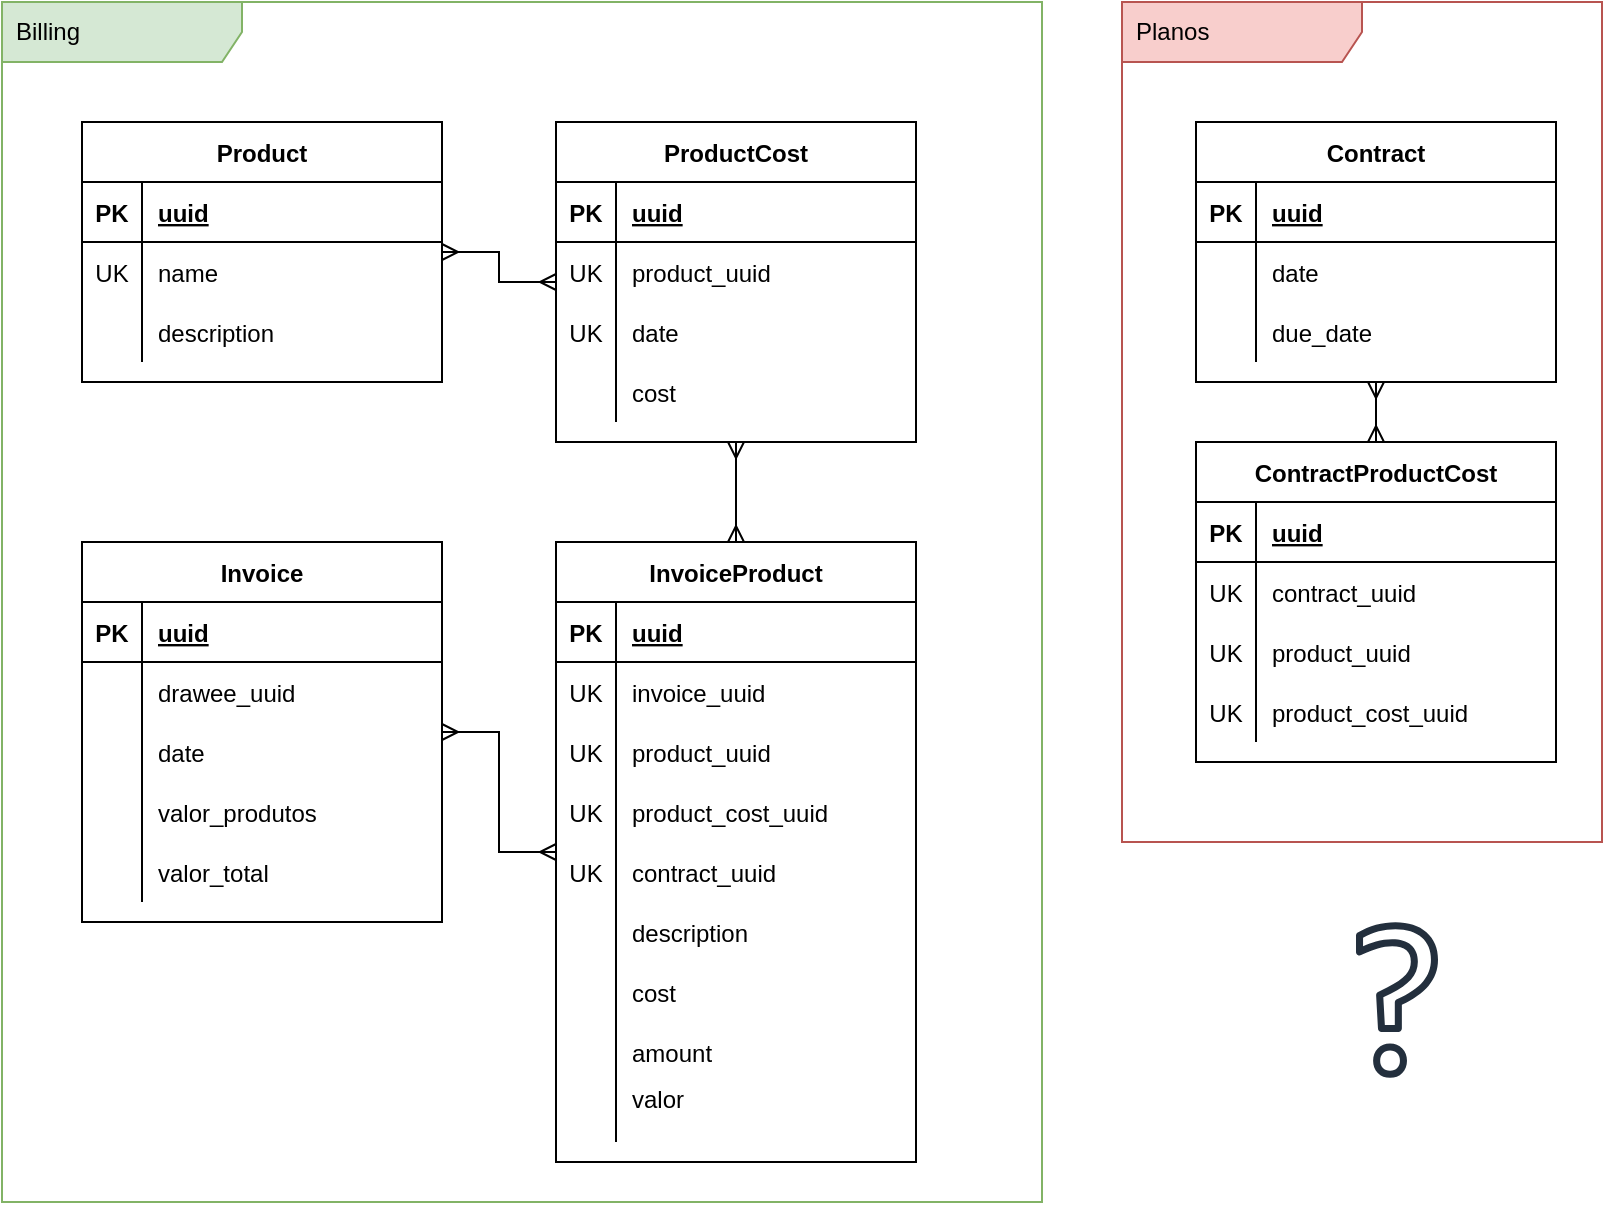 <mxfile version="21.2.1" type="device">
  <diagram id="7L22PX9QV5Uu25FfbXxa" name="Page-1">
    <mxGraphModel dx="1674" dy="765" grid="1" gridSize="10" guides="1" tooltips="1" connect="1" arrows="1" fold="1" page="1" pageScale="1" pageWidth="850" pageHeight="1100" math="0" shadow="0">
      <root>
        <mxCell id="0" />
        <mxCell id="1" parent="0" />
        <mxCell id="pGG53YKGma42JUIy1gXs-1" value="Billing" style="shape=umlFrame;whiteSpace=wrap;html=1;width=120;height=30;boundedLbl=1;verticalAlign=middle;align=left;spacingLeft=5;fillColor=#d5e8d4;strokeColor=#82b366;swimlaneFillColor=default;" parent="1" vertex="1">
          <mxGeometry x="23" y="30" width="520" height="600" as="geometry" />
        </mxCell>
        <mxCell id="pGG53YKGma42JUIy1gXs-2" value="Planos" style="shape=umlFrame;whiteSpace=wrap;html=1;width=120;height=30;boundedLbl=1;verticalAlign=middle;align=left;spacingLeft=5;fillColor=#f8cecc;strokeColor=#b85450;swimlaneFillColor=default;" parent="1" vertex="1">
          <mxGeometry x="583" y="30" width="240" height="420" as="geometry" />
        </mxCell>
        <mxCell id="pGG53YKGma42JUIy1gXs-35" value="Invoice" style="shape=table;startSize=30;container=1;collapsible=1;childLayout=tableLayout;fixedRows=1;rowLines=0;fontStyle=1;align=center;resizeLast=1;" parent="1" vertex="1">
          <mxGeometry x="63" y="300" width="180" height="190" as="geometry">
            <mxRectangle x="60" y="400" width="60" height="30" as="alternateBounds" />
          </mxGeometry>
        </mxCell>
        <mxCell id="pGG53YKGma42JUIy1gXs-36" value="" style="shape=tableRow;horizontal=0;startSize=0;swimlaneHead=0;swimlaneBody=0;fillColor=none;collapsible=0;dropTarget=0;points=[[0,0.5],[1,0.5]];portConstraint=eastwest;top=0;left=0;right=0;bottom=1;" parent="pGG53YKGma42JUIy1gXs-35" vertex="1">
          <mxGeometry y="30" width="180" height="30" as="geometry" />
        </mxCell>
        <mxCell id="pGG53YKGma42JUIy1gXs-37" value="PK" style="shape=partialRectangle;connectable=0;fillColor=none;top=0;left=0;bottom=0;right=0;fontStyle=1;overflow=hidden;" parent="pGG53YKGma42JUIy1gXs-36" vertex="1">
          <mxGeometry width="30" height="30" as="geometry">
            <mxRectangle width="30" height="30" as="alternateBounds" />
          </mxGeometry>
        </mxCell>
        <mxCell id="pGG53YKGma42JUIy1gXs-38" value="uuid" style="shape=partialRectangle;connectable=0;fillColor=none;top=0;left=0;bottom=0;right=0;align=left;spacingLeft=6;fontStyle=5;overflow=hidden;" parent="pGG53YKGma42JUIy1gXs-36" vertex="1">
          <mxGeometry x="30" width="150" height="30" as="geometry">
            <mxRectangle width="150" height="30" as="alternateBounds" />
          </mxGeometry>
        </mxCell>
        <mxCell id="pGG53YKGma42JUIy1gXs-45" value="" style="shape=tableRow;horizontal=0;startSize=0;swimlaneHead=0;swimlaneBody=0;fillColor=none;collapsible=0;dropTarget=0;points=[[0,0.5],[1,0.5]];portConstraint=eastwest;top=0;left=0;right=0;bottom=0;" parent="pGG53YKGma42JUIy1gXs-35" vertex="1">
          <mxGeometry y="60" width="180" height="30" as="geometry" />
        </mxCell>
        <mxCell id="pGG53YKGma42JUIy1gXs-46" value="" style="shape=partialRectangle;connectable=0;fillColor=none;top=0;left=0;bottom=0;right=0;fontStyle=0;overflow=hidden;" parent="pGG53YKGma42JUIy1gXs-45" vertex="1">
          <mxGeometry width="30" height="30" as="geometry">
            <mxRectangle width="30" height="30" as="alternateBounds" />
          </mxGeometry>
        </mxCell>
        <mxCell id="pGG53YKGma42JUIy1gXs-47" value="drawee_uuid" style="shape=partialRectangle;connectable=0;fillColor=none;top=0;left=0;bottom=0;right=0;align=left;spacingLeft=6;fontStyle=0;overflow=hidden;" parent="pGG53YKGma42JUIy1gXs-45" vertex="1">
          <mxGeometry x="30" width="150" height="30" as="geometry">
            <mxRectangle width="150" height="30" as="alternateBounds" />
          </mxGeometry>
        </mxCell>
        <mxCell id="pGG53YKGma42JUIy1gXs-39" value="" style="shape=tableRow;horizontal=0;startSize=0;swimlaneHead=0;swimlaneBody=0;fillColor=none;collapsible=0;dropTarget=0;points=[[0,0.5],[1,0.5]];portConstraint=eastwest;top=0;left=0;right=0;bottom=0;" parent="pGG53YKGma42JUIy1gXs-35" vertex="1">
          <mxGeometry y="90" width="180" height="30" as="geometry" />
        </mxCell>
        <mxCell id="pGG53YKGma42JUIy1gXs-40" value="" style="shape=partialRectangle;connectable=0;fillColor=none;top=0;left=0;bottom=0;right=0;editable=1;overflow=hidden;" parent="pGG53YKGma42JUIy1gXs-39" vertex="1">
          <mxGeometry width="30" height="30" as="geometry">
            <mxRectangle width="30" height="30" as="alternateBounds" />
          </mxGeometry>
        </mxCell>
        <mxCell id="pGG53YKGma42JUIy1gXs-41" value="date" style="shape=partialRectangle;connectable=0;fillColor=none;top=0;left=0;bottom=0;right=0;align=left;spacingLeft=6;overflow=hidden;" parent="pGG53YKGma42JUIy1gXs-39" vertex="1">
          <mxGeometry x="30" width="150" height="30" as="geometry">
            <mxRectangle width="150" height="30" as="alternateBounds" />
          </mxGeometry>
        </mxCell>
        <mxCell id="TY3acSl_LxQXNYoDr1w_-26" value="" style="shape=tableRow;horizontal=0;startSize=0;swimlaneHead=0;swimlaneBody=0;fillColor=none;collapsible=0;dropTarget=0;points=[[0,0.5],[1,0.5]];portConstraint=eastwest;top=0;left=0;right=0;bottom=0;" parent="pGG53YKGma42JUIy1gXs-35" vertex="1">
          <mxGeometry y="120" width="180" height="30" as="geometry" />
        </mxCell>
        <mxCell id="TY3acSl_LxQXNYoDr1w_-27" value="" style="shape=partialRectangle;connectable=0;fillColor=none;top=0;left=0;bottom=0;right=0;editable=1;overflow=hidden;" parent="TY3acSl_LxQXNYoDr1w_-26" vertex="1">
          <mxGeometry width="30" height="30" as="geometry">
            <mxRectangle width="30" height="30" as="alternateBounds" />
          </mxGeometry>
        </mxCell>
        <mxCell id="TY3acSl_LxQXNYoDr1w_-28" value="valor_produtos" style="shape=partialRectangle;connectable=0;fillColor=none;top=0;left=0;bottom=0;right=0;align=left;spacingLeft=6;overflow=hidden;" parent="TY3acSl_LxQXNYoDr1w_-26" vertex="1">
          <mxGeometry x="30" width="150" height="30" as="geometry">
            <mxRectangle width="150" height="30" as="alternateBounds" />
          </mxGeometry>
        </mxCell>
        <mxCell id="opJwd68ITmEmqTp9xZI9-37" value="" style="shape=tableRow;horizontal=0;startSize=0;swimlaneHead=0;swimlaneBody=0;fillColor=none;collapsible=0;dropTarget=0;points=[[0,0.5],[1,0.5]];portConstraint=eastwest;top=0;left=0;right=0;bottom=0;" vertex="1" parent="pGG53YKGma42JUIy1gXs-35">
          <mxGeometry y="150" width="180" height="30" as="geometry" />
        </mxCell>
        <mxCell id="opJwd68ITmEmqTp9xZI9-38" value="" style="shape=partialRectangle;connectable=0;fillColor=none;top=0;left=0;bottom=0;right=0;editable=1;overflow=hidden;" vertex="1" parent="opJwd68ITmEmqTp9xZI9-37">
          <mxGeometry width="30" height="30" as="geometry">
            <mxRectangle width="30" height="30" as="alternateBounds" />
          </mxGeometry>
        </mxCell>
        <mxCell id="opJwd68ITmEmqTp9xZI9-39" value="valor_total" style="shape=partialRectangle;connectable=0;fillColor=none;top=0;left=0;bottom=0;right=0;align=left;spacingLeft=6;overflow=hidden;" vertex="1" parent="opJwd68ITmEmqTp9xZI9-37">
          <mxGeometry x="30" width="150" height="30" as="geometry">
            <mxRectangle width="150" height="30" as="alternateBounds" />
          </mxGeometry>
        </mxCell>
        <mxCell id="7OLPTeiI4jVUDo6cS-9v-9" value="Product" style="shape=table;startSize=30;container=1;collapsible=1;childLayout=tableLayout;fixedRows=1;rowLines=0;fontStyle=1;align=center;resizeLast=1;" parent="1" vertex="1">
          <mxGeometry x="63" y="90" width="180" height="130" as="geometry">
            <mxRectangle x="60" y="400" width="60" height="30" as="alternateBounds" />
          </mxGeometry>
        </mxCell>
        <mxCell id="7OLPTeiI4jVUDo6cS-9v-10" value="" style="shape=tableRow;horizontal=0;startSize=0;swimlaneHead=0;swimlaneBody=0;fillColor=none;collapsible=0;dropTarget=0;points=[[0,0.5],[1,0.5]];portConstraint=eastwest;top=0;left=0;right=0;bottom=1;" parent="7OLPTeiI4jVUDo6cS-9v-9" vertex="1">
          <mxGeometry y="30" width="180" height="30" as="geometry" />
        </mxCell>
        <mxCell id="7OLPTeiI4jVUDo6cS-9v-11" value="PK" style="shape=partialRectangle;connectable=0;fillColor=none;top=0;left=0;bottom=0;right=0;fontStyle=1;overflow=hidden;" parent="7OLPTeiI4jVUDo6cS-9v-10" vertex="1">
          <mxGeometry width="30" height="30" as="geometry">
            <mxRectangle width="30" height="30" as="alternateBounds" />
          </mxGeometry>
        </mxCell>
        <mxCell id="7OLPTeiI4jVUDo6cS-9v-12" value="uuid" style="shape=partialRectangle;connectable=0;fillColor=none;top=0;left=0;bottom=0;right=0;align=left;spacingLeft=6;fontStyle=5;overflow=hidden;" parent="7OLPTeiI4jVUDo6cS-9v-10" vertex="1">
          <mxGeometry x="30" width="150" height="30" as="geometry">
            <mxRectangle width="150" height="30" as="alternateBounds" />
          </mxGeometry>
        </mxCell>
        <mxCell id="7OLPTeiI4jVUDo6cS-9v-44" value="" style="shape=tableRow;horizontal=0;startSize=0;swimlaneHead=0;swimlaneBody=0;fillColor=none;collapsible=0;dropTarget=0;points=[[0,0.5],[1,0.5]];portConstraint=eastwest;top=0;left=0;right=0;bottom=0;" parent="7OLPTeiI4jVUDo6cS-9v-9" vertex="1">
          <mxGeometry y="60" width="180" height="30" as="geometry" />
        </mxCell>
        <mxCell id="7OLPTeiI4jVUDo6cS-9v-45" value="UK" style="shape=partialRectangle;connectable=0;fillColor=none;top=0;left=0;bottom=0;right=0;fontStyle=0;overflow=hidden;" parent="7OLPTeiI4jVUDo6cS-9v-44" vertex="1">
          <mxGeometry width="30" height="30" as="geometry">
            <mxRectangle width="30" height="30" as="alternateBounds" />
          </mxGeometry>
        </mxCell>
        <mxCell id="7OLPTeiI4jVUDo6cS-9v-46" value="name" style="shape=partialRectangle;connectable=0;fillColor=none;top=0;left=0;bottom=0;right=0;align=left;spacingLeft=6;fontStyle=0;overflow=hidden;" parent="7OLPTeiI4jVUDo6cS-9v-44" vertex="1">
          <mxGeometry x="30" width="150" height="30" as="geometry">
            <mxRectangle width="150" height="30" as="alternateBounds" />
          </mxGeometry>
        </mxCell>
        <mxCell id="7OLPTeiI4jVUDo6cS-9v-13" value="" style="shape=tableRow;horizontal=0;startSize=0;swimlaneHead=0;swimlaneBody=0;fillColor=none;collapsible=0;dropTarget=0;points=[[0,0.5],[1,0.5]];portConstraint=eastwest;top=0;left=0;right=0;bottom=0;" parent="7OLPTeiI4jVUDo6cS-9v-9" vertex="1">
          <mxGeometry y="90" width="180" height="30" as="geometry" />
        </mxCell>
        <mxCell id="7OLPTeiI4jVUDo6cS-9v-14" value="" style="shape=partialRectangle;connectable=0;fillColor=none;top=0;left=0;bottom=0;right=0;editable=1;overflow=hidden;" parent="7OLPTeiI4jVUDo6cS-9v-13" vertex="1">
          <mxGeometry width="30" height="30" as="geometry">
            <mxRectangle width="30" height="30" as="alternateBounds" />
          </mxGeometry>
        </mxCell>
        <mxCell id="7OLPTeiI4jVUDo6cS-9v-15" value="description" style="shape=partialRectangle;connectable=0;fillColor=none;top=0;left=0;bottom=0;right=0;align=left;spacingLeft=6;overflow=hidden;" parent="7OLPTeiI4jVUDo6cS-9v-13" vertex="1">
          <mxGeometry x="30" width="150" height="30" as="geometry">
            <mxRectangle width="150" height="30" as="alternateBounds" />
          </mxGeometry>
        </mxCell>
        <mxCell id="opJwd68ITmEmqTp9xZI9-23" value="ProductCost" style="shape=table;startSize=30;container=1;collapsible=1;childLayout=tableLayout;fixedRows=1;rowLines=0;fontStyle=1;align=center;resizeLast=1;" vertex="1" parent="1">
          <mxGeometry x="300" y="90" width="180" height="160" as="geometry">
            <mxRectangle x="60" y="400" width="60" height="30" as="alternateBounds" />
          </mxGeometry>
        </mxCell>
        <mxCell id="opJwd68ITmEmqTp9xZI9-24" value="" style="shape=tableRow;horizontal=0;startSize=0;swimlaneHead=0;swimlaneBody=0;fillColor=none;collapsible=0;dropTarget=0;points=[[0,0.5],[1,0.5]];portConstraint=eastwest;top=0;left=0;right=0;bottom=1;" vertex="1" parent="opJwd68ITmEmqTp9xZI9-23">
          <mxGeometry y="30" width="180" height="30" as="geometry" />
        </mxCell>
        <mxCell id="opJwd68ITmEmqTp9xZI9-25" value="PK" style="shape=partialRectangle;connectable=0;fillColor=none;top=0;left=0;bottom=0;right=0;fontStyle=1;overflow=hidden;" vertex="1" parent="opJwd68ITmEmqTp9xZI9-24">
          <mxGeometry width="30" height="30" as="geometry">
            <mxRectangle width="30" height="30" as="alternateBounds" />
          </mxGeometry>
        </mxCell>
        <mxCell id="opJwd68ITmEmqTp9xZI9-26" value="uuid" style="shape=partialRectangle;connectable=0;fillColor=none;top=0;left=0;bottom=0;right=0;align=left;spacingLeft=6;fontStyle=5;overflow=hidden;" vertex="1" parent="opJwd68ITmEmqTp9xZI9-24">
          <mxGeometry x="30" width="150" height="30" as="geometry">
            <mxRectangle width="150" height="30" as="alternateBounds" />
          </mxGeometry>
        </mxCell>
        <mxCell id="opJwd68ITmEmqTp9xZI9-27" value="" style="shape=tableRow;horizontal=0;startSize=0;swimlaneHead=0;swimlaneBody=0;fillColor=none;collapsible=0;dropTarget=0;points=[[0,0.5],[1,0.5]];portConstraint=eastwest;top=0;left=0;right=0;bottom=0;" vertex="1" parent="opJwd68ITmEmqTp9xZI9-23">
          <mxGeometry y="60" width="180" height="30" as="geometry" />
        </mxCell>
        <mxCell id="opJwd68ITmEmqTp9xZI9-28" value="UK" style="shape=partialRectangle;connectable=0;fillColor=none;top=0;left=0;bottom=0;right=0;fontStyle=0;overflow=hidden;" vertex="1" parent="opJwd68ITmEmqTp9xZI9-27">
          <mxGeometry width="30" height="30" as="geometry">
            <mxRectangle width="30" height="30" as="alternateBounds" />
          </mxGeometry>
        </mxCell>
        <mxCell id="opJwd68ITmEmqTp9xZI9-29" value="product_uuid" style="shape=partialRectangle;connectable=0;fillColor=none;top=0;left=0;bottom=0;right=0;align=left;spacingLeft=6;fontStyle=0;overflow=hidden;" vertex="1" parent="opJwd68ITmEmqTp9xZI9-27">
          <mxGeometry x="30" width="150" height="30" as="geometry">
            <mxRectangle width="150" height="30" as="alternateBounds" />
          </mxGeometry>
        </mxCell>
        <mxCell id="opJwd68ITmEmqTp9xZI9-30" value="" style="shape=tableRow;horizontal=0;startSize=0;swimlaneHead=0;swimlaneBody=0;fillColor=none;collapsible=0;dropTarget=0;points=[[0,0.5],[1,0.5]];portConstraint=eastwest;top=0;left=0;right=0;bottom=0;" vertex="1" parent="opJwd68ITmEmqTp9xZI9-23">
          <mxGeometry y="90" width="180" height="30" as="geometry" />
        </mxCell>
        <mxCell id="opJwd68ITmEmqTp9xZI9-31" value="UK" style="shape=partialRectangle;connectable=0;fillColor=none;top=0;left=0;bottom=0;right=0;editable=1;overflow=hidden;" vertex="1" parent="opJwd68ITmEmqTp9xZI9-30">
          <mxGeometry width="30" height="30" as="geometry">
            <mxRectangle width="30" height="30" as="alternateBounds" />
          </mxGeometry>
        </mxCell>
        <mxCell id="opJwd68ITmEmqTp9xZI9-32" value="date" style="shape=partialRectangle;connectable=0;fillColor=none;top=0;left=0;bottom=0;right=0;align=left;spacingLeft=6;overflow=hidden;" vertex="1" parent="opJwd68ITmEmqTp9xZI9-30">
          <mxGeometry x="30" width="150" height="30" as="geometry">
            <mxRectangle width="150" height="30" as="alternateBounds" />
          </mxGeometry>
        </mxCell>
        <mxCell id="opJwd68ITmEmqTp9xZI9-33" value="" style="shape=tableRow;horizontal=0;startSize=0;swimlaneHead=0;swimlaneBody=0;fillColor=none;collapsible=0;dropTarget=0;points=[[0,0.5],[1,0.5]];portConstraint=eastwest;top=0;left=0;right=0;bottom=0;" vertex="1" parent="opJwd68ITmEmqTp9xZI9-23">
          <mxGeometry y="120" width="180" height="30" as="geometry" />
        </mxCell>
        <mxCell id="opJwd68ITmEmqTp9xZI9-34" value="" style="shape=partialRectangle;connectable=0;fillColor=none;top=0;left=0;bottom=0;right=0;editable=1;overflow=hidden;" vertex="1" parent="opJwd68ITmEmqTp9xZI9-33">
          <mxGeometry width="30" height="30" as="geometry">
            <mxRectangle width="30" height="30" as="alternateBounds" />
          </mxGeometry>
        </mxCell>
        <mxCell id="opJwd68ITmEmqTp9xZI9-35" value="cost" style="shape=partialRectangle;connectable=0;fillColor=none;top=0;left=0;bottom=0;right=0;align=left;spacingLeft=6;overflow=hidden;" vertex="1" parent="opJwd68ITmEmqTp9xZI9-33">
          <mxGeometry x="30" width="150" height="30" as="geometry">
            <mxRectangle width="150" height="30" as="alternateBounds" />
          </mxGeometry>
        </mxCell>
        <mxCell id="opJwd68ITmEmqTp9xZI9-36" style="edgeStyle=orthogonalEdgeStyle;rounded=0;orthogonalLoop=1;jettySize=auto;html=1;endArrow=ERmany;endFill=0;startArrow=ERmany;startFill=0;" edge="1" parent="1" source="7OLPTeiI4jVUDo6cS-9v-9" target="opJwd68ITmEmqTp9xZI9-23">
          <mxGeometry relative="1" as="geometry">
            <mxPoint x="253" y="399" as="sourcePoint" />
            <mxPoint x="333" y="399" as="targetPoint" />
          </mxGeometry>
        </mxCell>
        <mxCell id="opJwd68ITmEmqTp9xZI9-40" value="InvoiceProduct" style="shape=table;startSize=30;container=1;collapsible=1;childLayout=tableLayout;fixedRows=1;rowLines=0;fontStyle=1;align=center;resizeLast=1;" vertex="1" parent="1">
          <mxGeometry x="300" y="300" width="180" height="310" as="geometry">
            <mxRectangle x="60" y="400" width="60" height="30" as="alternateBounds" />
          </mxGeometry>
        </mxCell>
        <mxCell id="opJwd68ITmEmqTp9xZI9-41" value="" style="shape=tableRow;horizontal=0;startSize=0;swimlaneHead=0;swimlaneBody=0;fillColor=none;collapsible=0;dropTarget=0;points=[[0,0.5],[1,0.5]];portConstraint=eastwest;top=0;left=0;right=0;bottom=1;" vertex="1" parent="opJwd68ITmEmqTp9xZI9-40">
          <mxGeometry y="30" width="180" height="30" as="geometry" />
        </mxCell>
        <mxCell id="opJwd68ITmEmqTp9xZI9-42" value="PK" style="shape=partialRectangle;connectable=0;fillColor=none;top=0;left=0;bottom=0;right=0;fontStyle=1;overflow=hidden;" vertex="1" parent="opJwd68ITmEmqTp9xZI9-41">
          <mxGeometry width="30" height="30" as="geometry">
            <mxRectangle width="30" height="30" as="alternateBounds" />
          </mxGeometry>
        </mxCell>
        <mxCell id="opJwd68ITmEmqTp9xZI9-43" value="uuid" style="shape=partialRectangle;connectable=0;fillColor=none;top=0;left=0;bottom=0;right=0;align=left;spacingLeft=6;fontStyle=5;overflow=hidden;" vertex="1" parent="opJwd68ITmEmqTp9xZI9-41">
          <mxGeometry x="30" width="150" height="30" as="geometry">
            <mxRectangle width="150" height="30" as="alternateBounds" />
          </mxGeometry>
        </mxCell>
        <mxCell id="opJwd68ITmEmqTp9xZI9-44" value="" style="shape=tableRow;horizontal=0;startSize=0;swimlaneHead=0;swimlaneBody=0;fillColor=none;collapsible=0;dropTarget=0;points=[[0,0.5],[1,0.5]];portConstraint=eastwest;top=0;left=0;right=0;bottom=0;" vertex="1" parent="opJwd68ITmEmqTp9xZI9-40">
          <mxGeometry y="60" width="180" height="30" as="geometry" />
        </mxCell>
        <mxCell id="opJwd68ITmEmqTp9xZI9-45" value="UK" style="shape=partialRectangle;connectable=0;fillColor=none;top=0;left=0;bottom=0;right=0;fontStyle=0;overflow=hidden;" vertex="1" parent="opJwd68ITmEmqTp9xZI9-44">
          <mxGeometry width="30" height="30" as="geometry">
            <mxRectangle width="30" height="30" as="alternateBounds" />
          </mxGeometry>
        </mxCell>
        <mxCell id="opJwd68ITmEmqTp9xZI9-46" value="invoice_uuid" style="shape=partialRectangle;connectable=0;fillColor=none;top=0;left=0;bottom=0;right=0;align=left;spacingLeft=6;fontStyle=0;overflow=hidden;" vertex="1" parent="opJwd68ITmEmqTp9xZI9-44">
          <mxGeometry x="30" width="150" height="30" as="geometry">
            <mxRectangle width="150" height="30" as="alternateBounds" />
          </mxGeometry>
        </mxCell>
        <mxCell id="opJwd68ITmEmqTp9xZI9-47" value="" style="shape=tableRow;horizontal=0;startSize=0;swimlaneHead=0;swimlaneBody=0;fillColor=none;collapsible=0;dropTarget=0;points=[[0,0.5],[1,0.5]];portConstraint=eastwest;top=0;left=0;right=0;bottom=0;" vertex="1" parent="opJwd68ITmEmqTp9xZI9-40">
          <mxGeometry y="90" width="180" height="30" as="geometry" />
        </mxCell>
        <mxCell id="opJwd68ITmEmqTp9xZI9-48" value="UK" style="shape=partialRectangle;connectable=0;fillColor=none;top=0;left=0;bottom=0;right=0;editable=1;overflow=hidden;" vertex="1" parent="opJwd68ITmEmqTp9xZI9-47">
          <mxGeometry width="30" height="30" as="geometry">
            <mxRectangle width="30" height="30" as="alternateBounds" />
          </mxGeometry>
        </mxCell>
        <mxCell id="opJwd68ITmEmqTp9xZI9-49" value="product_uuid" style="shape=partialRectangle;connectable=0;fillColor=none;top=0;left=0;bottom=0;right=0;align=left;spacingLeft=6;overflow=hidden;" vertex="1" parent="opJwd68ITmEmqTp9xZI9-47">
          <mxGeometry x="30" width="150" height="30" as="geometry">
            <mxRectangle width="150" height="30" as="alternateBounds" />
          </mxGeometry>
        </mxCell>
        <mxCell id="opJwd68ITmEmqTp9xZI9-50" value="" style="shape=tableRow;horizontal=0;startSize=0;swimlaneHead=0;swimlaneBody=0;fillColor=none;collapsible=0;dropTarget=0;points=[[0,0.5],[1,0.5]];portConstraint=eastwest;top=0;left=0;right=0;bottom=0;" vertex="1" parent="opJwd68ITmEmqTp9xZI9-40">
          <mxGeometry y="120" width="180" height="30" as="geometry" />
        </mxCell>
        <mxCell id="opJwd68ITmEmqTp9xZI9-51" value="UK" style="shape=partialRectangle;connectable=0;fillColor=none;top=0;left=0;bottom=0;right=0;editable=1;overflow=hidden;" vertex="1" parent="opJwd68ITmEmqTp9xZI9-50">
          <mxGeometry width="30" height="30" as="geometry">
            <mxRectangle width="30" height="30" as="alternateBounds" />
          </mxGeometry>
        </mxCell>
        <mxCell id="opJwd68ITmEmqTp9xZI9-52" value="product_cost_uuid" style="shape=partialRectangle;connectable=0;fillColor=none;top=0;left=0;bottom=0;right=0;align=left;spacingLeft=6;overflow=hidden;" vertex="1" parent="opJwd68ITmEmqTp9xZI9-50">
          <mxGeometry x="30" width="150" height="30" as="geometry">
            <mxRectangle width="150" height="30" as="alternateBounds" />
          </mxGeometry>
        </mxCell>
        <mxCell id="opJwd68ITmEmqTp9xZI9-96" value="" style="shape=tableRow;horizontal=0;startSize=0;swimlaneHead=0;swimlaneBody=0;fillColor=none;collapsible=0;dropTarget=0;points=[[0,0.5],[1,0.5]];portConstraint=eastwest;top=0;left=0;right=0;bottom=0;" vertex="1" parent="opJwd68ITmEmqTp9xZI9-40">
          <mxGeometry y="150" width="180" height="30" as="geometry" />
        </mxCell>
        <mxCell id="opJwd68ITmEmqTp9xZI9-97" value="UK" style="shape=partialRectangle;connectable=0;fillColor=none;top=0;left=0;bottom=0;right=0;editable=1;overflow=hidden;" vertex="1" parent="opJwd68ITmEmqTp9xZI9-96">
          <mxGeometry width="30" height="30" as="geometry">
            <mxRectangle width="30" height="30" as="alternateBounds" />
          </mxGeometry>
        </mxCell>
        <mxCell id="opJwd68ITmEmqTp9xZI9-98" value="contract_uuid" style="shape=partialRectangle;connectable=0;fillColor=none;top=0;left=0;bottom=0;right=0;align=left;spacingLeft=6;overflow=hidden;" vertex="1" parent="opJwd68ITmEmqTp9xZI9-96">
          <mxGeometry x="30" width="150" height="30" as="geometry">
            <mxRectangle width="150" height="30" as="alternateBounds" />
          </mxGeometry>
        </mxCell>
        <mxCell id="opJwd68ITmEmqTp9xZI9-68" value="" style="shape=tableRow;horizontal=0;startSize=0;swimlaneHead=0;swimlaneBody=0;fillColor=none;collapsible=0;dropTarget=0;points=[[0,0.5],[1,0.5]];portConstraint=eastwest;top=0;left=0;right=0;bottom=0;" vertex="1" parent="opJwd68ITmEmqTp9xZI9-40">
          <mxGeometry y="180" width="180" height="30" as="geometry" />
        </mxCell>
        <mxCell id="opJwd68ITmEmqTp9xZI9-69" value="" style="shape=partialRectangle;connectable=0;fillColor=none;top=0;left=0;bottom=0;right=0;editable=1;overflow=hidden;" vertex="1" parent="opJwd68ITmEmqTp9xZI9-68">
          <mxGeometry width="30" height="30" as="geometry">
            <mxRectangle width="30" height="30" as="alternateBounds" />
          </mxGeometry>
        </mxCell>
        <mxCell id="opJwd68ITmEmqTp9xZI9-70" value="description" style="shape=partialRectangle;connectable=0;fillColor=none;top=0;left=0;bottom=0;right=0;align=left;spacingLeft=6;overflow=hidden;" vertex="1" parent="opJwd68ITmEmqTp9xZI9-68">
          <mxGeometry x="30" width="150" height="30" as="geometry">
            <mxRectangle width="150" height="30" as="alternateBounds" />
          </mxGeometry>
        </mxCell>
        <mxCell id="opJwd68ITmEmqTp9xZI9-53" value="" style="shape=tableRow;horizontal=0;startSize=0;swimlaneHead=0;swimlaneBody=0;fillColor=none;collapsible=0;dropTarget=0;points=[[0,0.5],[1,0.5]];portConstraint=eastwest;top=0;left=0;right=0;bottom=0;" vertex="1" parent="opJwd68ITmEmqTp9xZI9-40">
          <mxGeometry y="210" width="180" height="30" as="geometry" />
        </mxCell>
        <mxCell id="opJwd68ITmEmqTp9xZI9-54" value="" style="shape=partialRectangle;connectable=0;fillColor=none;top=0;left=0;bottom=0;right=0;editable=1;overflow=hidden;" vertex="1" parent="opJwd68ITmEmqTp9xZI9-53">
          <mxGeometry width="30" height="30" as="geometry">
            <mxRectangle width="30" height="30" as="alternateBounds" />
          </mxGeometry>
        </mxCell>
        <mxCell id="opJwd68ITmEmqTp9xZI9-55" value="cost" style="shape=partialRectangle;connectable=0;fillColor=none;top=0;left=0;bottom=0;right=0;align=left;spacingLeft=6;overflow=hidden;" vertex="1" parent="opJwd68ITmEmqTp9xZI9-53">
          <mxGeometry x="30" width="150" height="30" as="geometry">
            <mxRectangle width="150" height="30" as="alternateBounds" />
          </mxGeometry>
        </mxCell>
        <mxCell id="opJwd68ITmEmqTp9xZI9-59" value="" style="shape=tableRow;horizontal=0;startSize=0;swimlaneHead=0;swimlaneBody=0;fillColor=none;collapsible=0;dropTarget=0;points=[[0,0.5],[1,0.5]];portConstraint=eastwest;top=0;left=0;right=0;bottom=0;" vertex="1" parent="opJwd68ITmEmqTp9xZI9-40">
          <mxGeometry y="240" width="180" height="30" as="geometry" />
        </mxCell>
        <mxCell id="opJwd68ITmEmqTp9xZI9-60" value="" style="shape=partialRectangle;connectable=0;fillColor=none;top=0;left=0;bottom=0;right=0;editable=1;overflow=hidden;" vertex="1" parent="opJwd68ITmEmqTp9xZI9-59">
          <mxGeometry width="30" height="30" as="geometry">
            <mxRectangle width="30" height="30" as="alternateBounds" />
          </mxGeometry>
        </mxCell>
        <mxCell id="opJwd68ITmEmqTp9xZI9-61" value="amount" style="shape=partialRectangle;connectable=0;fillColor=none;top=0;left=0;bottom=0;right=0;align=left;spacingLeft=6;overflow=hidden;" vertex="1" parent="opJwd68ITmEmqTp9xZI9-59">
          <mxGeometry x="30" width="150" height="30" as="geometry">
            <mxRectangle width="150" height="30" as="alternateBounds" />
          </mxGeometry>
        </mxCell>
        <mxCell id="opJwd68ITmEmqTp9xZI9-62" value="" style="shape=tableRow;horizontal=0;startSize=0;swimlaneHead=0;swimlaneBody=0;fillColor=none;collapsible=0;dropTarget=0;points=[[0,0.5],[1,0.5]];portConstraint=eastwest;top=0;left=0;right=0;bottom=0;" vertex="1" parent="opJwd68ITmEmqTp9xZI9-40">
          <mxGeometry y="270" width="180" height="30" as="geometry" />
        </mxCell>
        <mxCell id="opJwd68ITmEmqTp9xZI9-63" value="" style="shape=partialRectangle;connectable=0;fillColor=none;top=0;left=0;bottom=0;right=0;editable=1;overflow=hidden;" vertex="1" parent="opJwd68ITmEmqTp9xZI9-62">
          <mxGeometry width="30" height="30" as="geometry">
            <mxRectangle width="30" height="30" as="alternateBounds" />
          </mxGeometry>
        </mxCell>
        <mxCell id="opJwd68ITmEmqTp9xZI9-64" value="valor&#xa;" style="shape=partialRectangle;connectable=0;fillColor=none;top=0;left=0;bottom=0;right=0;align=left;spacingLeft=6;overflow=hidden;" vertex="1" parent="opJwd68ITmEmqTp9xZI9-62">
          <mxGeometry x="30" width="150" height="30" as="geometry">
            <mxRectangle width="150" height="30" as="alternateBounds" />
          </mxGeometry>
        </mxCell>
        <mxCell id="opJwd68ITmEmqTp9xZI9-65" value="" style="sketch=0;outlineConnect=0;fontColor=#232F3E;gradientColor=none;fillColor=#232F3D;strokeColor=none;dashed=0;verticalLabelPosition=bottom;verticalAlign=top;align=center;html=1;fontSize=12;fontStyle=0;aspect=fixed;pointerEvents=1;shape=mxgraph.aws4.question;" vertex="1" parent="1">
          <mxGeometry x="700" y="490" width="41" height="78" as="geometry" />
        </mxCell>
        <mxCell id="opJwd68ITmEmqTp9xZI9-66" style="edgeStyle=orthogonalEdgeStyle;rounded=0;orthogonalLoop=1;jettySize=auto;html=1;endArrow=ERmany;endFill=0;startArrow=ERmany;startFill=0;" edge="1" parent="1" source="opJwd68ITmEmqTp9xZI9-23" target="opJwd68ITmEmqTp9xZI9-40">
          <mxGeometry relative="1" as="geometry">
            <mxPoint x="253" y="165" as="sourcePoint" />
            <mxPoint x="310" y="180" as="targetPoint" />
          </mxGeometry>
        </mxCell>
        <mxCell id="opJwd68ITmEmqTp9xZI9-67" style="edgeStyle=orthogonalEdgeStyle;rounded=0;orthogonalLoop=1;jettySize=auto;html=1;endArrow=ERmany;endFill=0;startArrow=ERmany;startFill=0;" edge="1" parent="1" source="pGG53YKGma42JUIy1gXs-35" target="opJwd68ITmEmqTp9xZI9-40">
          <mxGeometry relative="1" as="geometry">
            <mxPoint x="263" y="175" as="sourcePoint" />
            <mxPoint x="320" y="190" as="targetPoint" />
          </mxGeometry>
        </mxCell>
        <mxCell id="opJwd68ITmEmqTp9xZI9-71" value="Contract" style="shape=table;startSize=30;container=1;collapsible=1;childLayout=tableLayout;fixedRows=1;rowLines=0;fontStyle=1;align=center;resizeLast=1;" vertex="1" parent="1">
          <mxGeometry x="620" y="90" width="180" height="130" as="geometry">
            <mxRectangle x="60" y="400" width="60" height="30" as="alternateBounds" />
          </mxGeometry>
        </mxCell>
        <mxCell id="opJwd68ITmEmqTp9xZI9-72" value="" style="shape=tableRow;horizontal=0;startSize=0;swimlaneHead=0;swimlaneBody=0;fillColor=none;collapsible=0;dropTarget=0;points=[[0,0.5],[1,0.5]];portConstraint=eastwest;top=0;left=0;right=0;bottom=1;" vertex="1" parent="opJwd68ITmEmqTp9xZI9-71">
          <mxGeometry y="30" width="180" height="30" as="geometry" />
        </mxCell>
        <mxCell id="opJwd68ITmEmqTp9xZI9-73" value="PK" style="shape=partialRectangle;connectable=0;fillColor=none;top=0;left=0;bottom=0;right=0;fontStyle=1;overflow=hidden;" vertex="1" parent="opJwd68ITmEmqTp9xZI9-72">
          <mxGeometry width="30" height="30" as="geometry">
            <mxRectangle width="30" height="30" as="alternateBounds" />
          </mxGeometry>
        </mxCell>
        <mxCell id="opJwd68ITmEmqTp9xZI9-74" value="uuid" style="shape=partialRectangle;connectable=0;fillColor=none;top=0;left=0;bottom=0;right=0;align=left;spacingLeft=6;fontStyle=5;overflow=hidden;" vertex="1" parent="opJwd68ITmEmqTp9xZI9-72">
          <mxGeometry x="30" width="150" height="30" as="geometry">
            <mxRectangle width="150" height="30" as="alternateBounds" />
          </mxGeometry>
        </mxCell>
        <mxCell id="opJwd68ITmEmqTp9xZI9-75" value="" style="shape=tableRow;horizontal=0;startSize=0;swimlaneHead=0;swimlaneBody=0;fillColor=none;collapsible=0;dropTarget=0;points=[[0,0.5],[1,0.5]];portConstraint=eastwest;top=0;left=0;right=0;bottom=0;" vertex="1" parent="opJwd68ITmEmqTp9xZI9-71">
          <mxGeometry y="60" width="180" height="30" as="geometry" />
        </mxCell>
        <mxCell id="opJwd68ITmEmqTp9xZI9-76" value="" style="shape=partialRectangle;connectable=0;fillColor=none;top=0;left=0;bottom=0;right=0;fontStyle=0;overflow=hidden;" vertex="1" parent="opJwd68ITmEmqTp9xZI9-75">
          <mxGeometry width="30" height="30" as="geometry">
            <mxRectangle width="30" height="30" as="alternateBounds" />
          </mxGeometry>
        </mxCell>
        <mxCell id="opJwd68ITmEmqTp9xZI9-77" value="date" style="shape=partialRectangle;connectable=0;fillColor=none;top=0;left=0;bottom=0;right=0;align=left;spacingLeft=6;fontStyle=0;overflow=hidden;" vertex="1" parent="opJwd68ITmEmqTp9xZI9-75">
          <mxGeometry x="30" width="150" height="30" as="geometry">
            <mxRectangle width="150" height="30" as="alternateBounds" />
          </mxGeometry>
        </mxCell>
        <mxCell id="opJwd68ITmEmqTp9xZI9-92" value="" style="shape=tableRow;horizontal=0;startSize=0;swimlaneHead=0;swimlaneBody=0;fillColor=none;collapsible=0;dropTarget=0;points=[[0,0.5],[1,0.5]];portConstraint=eastwest;top=0;left=0;right=0;bottom=0;" vertex="1" parent="opJwd68ITmEmqTp9xZI9-71">
          <mxGeometry y="90" width="180" height="30" as="geometry" />
        </mxCell>
        <mxCell id="opJwd68ITmEmqTp9xZI9-93" value="" style="shape=partialRectangle;connectable=0;fillColor=none;top=0;left=0;bottom=0;right=0;fontStyle=0;overflow=hidden;" vertex="1" parent="opJwd68ITmEmqTp9xZI9-92">
          <mxGeometry width="30" height="30" as="geometry">
            <mxRectangle width="30" height="30" as="alternateBounds" />
          </mxGeometry>
        </mxCell>
        <mxCell id="opJwd68ITmEmqTp9xZI9-94" value="due_date" style="shape=partialRectangle;connectable=0;fillColor=none;top=0;left=0;bottom=0;right=0;align=left;spacingLeft=6;fontStyle=0;overflow=hidden;" vertex="1" parent="opJwd68ITmEmqTp9xZI9-92">
          <mxGeometry x="30" width="150" height="30" as="geometry">
            <mxRectangle width="150" height="30" as="alternateBounds" />
          </mxGeometry>
        </mxCell>
        <mxCell id="opJwd68ITmEmqTp9xZI9-81" value="ContractProductCost" style="shape=table;startSize=30;container=1;collapsible=1;childLayout=tableLayout;fixedRows=1;rowLines=0;fontStyle=1;align=center;resizeLast=1;" vertex="1" parent="1">
          <mxGeometry x="620" y="250" width="180" height="160" as="geometry">
            <mxRectangle x="60" y="400" width="60" height="30" as="alternateBounds" />
          </mxGeometry>
        </mxCell>
        <mxCell id="opJwd68ITmEmqTp9xZI9-82" value="" style="shape=tableRow;horizontal=0;startSize=0;swimlaneHead=0;swimlaneBody=0;fillColor=none;collapsible=0;dropTarget=0;points=[[0,0.5],[1,0.5]];portConstraint=eastwest;top=0;left=0;right=0;bottom=1;" vertex="1" parent="opJwd68ITmEmqTp9xZI9-81">
          <mxGeometry y="30" width="180" height="30" as="geometry" />
        </mxCell>
        <mxCell id="opJwd68ITmEmqTp9xZI9-83" value="PK" style="shape=partialRectangle;connectable=0;fillColor=none;top=0;left=0;bottom=0;right=0;fontStyle=1;overflow=hidden;" vertex="1" parent="opJwd68ITmEmqTp9xZI9-82">
          <mxGeometry width="30" height="30" as="geometry">
            <mxRectangle width="30" height="30" as="alternateBounds" />
          </mxGeometry>
        </mxCell>
        <mxCell id="opJwd68ITmEmqTp9xZI9-84" value="uuid" style="shape=partialRectangle;connectable=0;fillColor=none;top=0;left=0;bottom=0;right=0;align=left;spacingLeft=6;fontStyle=5;overflow=hidden;" vertex="1" parent="opJwd68ITmEmqTp9xZI9-82">
          <mxGeometry x="30" width="150" height="30" as="geometry">
            <mxRectangle width="150" height="30" as="alternateBounds" />
          </mxGeometry>
        </mxCell>
        <mxCell id="opJwd68ITmEmqTp9xZI9-85" value="" style="shape=tableRow;horizontal=0;startSize=0;swimlaneHead=0;swimlaneBody=0;fillColor=none;collapsible=0;dropTarget=0;points=[[0,0.5],[1,0.5]];portConstraint=eastwest;top=0;left=0;right=0;bottom=0;" vertex="1" parent="opJwd68ITmEmqTp9xZI9-81">
          <mxGeometry y="60" width="180" height="30" as="geometry" />
        </mxCell>
        <mxCell id="opJwd68ITmEmqTp9xZI9-86" value="UK" style="shape=partialRectangle;connectable=0;fillColor=none;top=0;left=0;bottom=0;right=0;fontStyle=0;overflow=hidden;" vertex="1" parent="opJwd68ITmEmqTp9xZI9-85">
          <mxGeometry width="30" height="30" as="geometry">
            <mxRectangle width="30" height="30" as="alternateBounds" />
          </mxGeometry>
        </mxCell>
        <mxCell id="opJwd68ITmEmqTp9xZI9-87" value="contract_uuid" style="shape=partialRectangle;connectable=0;fillColor=none;top=0;left=0;bottom=0;right=0;align=left;spacingLeft=6;fontStyle=0;overflow=hidden;" vertex="1" parent="opJwd68ITmEmqTp9xZI9-85">
          <mxGeometry x="30" width="150" height="30" as="geometry">
            <mxRectangle width="150" height="30" as="alternateBounds" />
          </mxGeometry>
        </mxCell>
        <mxCell id="opJwd68ITmEmqTp9xZI9-78" value="" style="shape=tableRow;horizontal=0;startSize=0;swimlaneHead=0;swimlaneBody=0;fillColor=none;collapsible=0;dropTarget=0;points=[[0,0.5],[1,0.5]];portConstraint=eastwest;top=0;left=0;right=0;bottom=0;" vertex="1" parent="opJwd68ITmEmqTp9xZI9-81">
          <mxGeometry y="90" width="180" height="30" as="geometry" />
        </mxCell>
        <mxCell id="opJwd68ITmEmqTp9xZI9-79" value="UK" style="shape=partialRectangle;connectable=0;fillColor=none;top=0;left=0;bottom=0;right=0;editable=1;overflow=hidden;" vertex="1" parent="opJwd68ITmEmqTp9xZI9-78">
          <mxGeometry width="30" height="30" as="geometry">
            <mxRectangle width="30" height="30" as="alternateBounds" />
          </mxGeometry>
        </mxCell>
        <mxCell id="opJwd68ITmEmqTp9xZI9-80" value="product_uuid" style="shape=partialRectangle;connectable=0;fillColor=none;top=0;left=0;bottom=0;right=0;align=left;spacingLeft=6;overflow=hidden;" vertex="1" parent="opJwd68ITmEmqTp9xZI9-78">
          <mxGeometry x="30" width="150" height="30" as="geometry">
            <mxRectangle width="150" height="30" as="alternateBounds" />
          </mxGeometry>
        </mxCell>
        <mxCell id="opJwd68ITmEmqTp9xZI9-88" value="" style="shape=tableRow;horizontal=0;startSize=0;swimlaneHead=0;swimlaneBody=0;fillColor=none;collapsible=0;dropTarget=0;points=[[0,0.5],[1,0.5]];portConstraint=eastwest;top=0;left=0;right=0;bottom=0;" vertex="1" parent="opJwd68ITmEmqTp9xZI9-81">
          <mxGeometry y="120" width="180" height="30" as="geometry" />
        </mxCell>
        <mxCell id="opJwd68ITmEmqTp9xZI9-89" value="UK" style="shape=partialRectangle;connectable=0;fillColor=none;top=0;left=0;bottom=0;right=0;editable=1;overflow=hidden;" vertex="1" parent="opJwd68ITmEmqTp9xZI9-88">
          <mxGeometry width="30" height="30" as="geometry">
            <mxRectangle width="30" height="30" as="alternateBounds" />
          </mxGeometry>
        </mxCell>
        <mxCell id="opJwd68ITmEmqTp9xZI9-90" value="product_cost_uuid" style="shape=partialRectangle;connectable=0;fillColor=none;top=0;left=0;bottom=0;right=0;align=left;spacingLeft=6;overflow=hidden;" vertex="1" parent="opJwd68ITmEmqTp9xZI9-88">
          <mxGeometry x="30" width="150" height="30" as="geometry">
            <mxRectangle width="150" height="30" as="alternateBounds" />
          </mxGeometry>
        </mxCell>
        <mxCell id="opJwd68ITmEmqTp9xZI9-91" style="edgeStyle=orthogonalEdgeStyle;rounded=0;orthogonalLoop=1;jettySize=auto;html=1;endArrow=ERmany;endFill=0;startArrow=ERmany;startFill=0;" edge="1" parent="1" source="opJwd68ITmEmqTp9xZI9-71" target="opJwd68ITmEmqTp9xZI9-81">
          <mxGeometry relative="1" as="geometry">
            <mxPoint x="400" y="260" as="sourcePoint" />
            <mxPoint x="400" y="310" as="targetPoint" />
          </mxGeometry>
        </mxCell>
      </root>
    </mxGraphModel>
  </diagram>
</mxfile>
